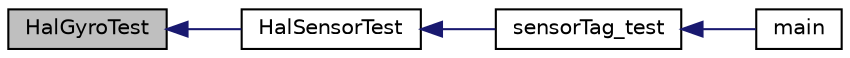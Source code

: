 digraph "HalGyroTest"
{
  edge [fontname="Helvetica",fontsize="10",labelfontname="Helvetica",labelfontsize="10"];
  node [fontname="Helvetica",fontsize="10",shape=record];
  rankdir="LR";
  Node1 [label="HalGyroTest",height=0.2,width=0.4,color="black", fillcolor="grey75", style="filled" fontcolor="black"];
  Node1 -> Node2 [dir="back",color="midnightblue",fontsize="10",style="solid",fontname="Helvetica"];
  Node2 [label="HalSensorTest",height=0.2,width=0.4,color="black", fillcolor="white", style="filled",URL="$hal__sensor_8h.html#a330e5282e939c9a9ce3da25deea7bcde"];
  Node2 -> Node3 [dir="back",color="midnightblue",fontsize="10",style="solid",fontname="Helvetica"];
  Node3 [label="sensorTag_test",height=0.2,width=0.4,color="black", fillcolor="white", style="filled",URL="$sensor_tag_8h.html#a00d52fc1eb53db85977f7076d2a82eb7"];
  Node3 -> Node4 [dir="back",color="midnightblue",fontsize="10",style="solid",fontname="Helvetica"];
  Node4 [label="main",height=0.2,width=0.4,color="black", fillcolor="white", style="filled",URL="$_sensor_tag___main_8c.html#a840291bc02cba5474a4cb46a9b9566fe"];
}
